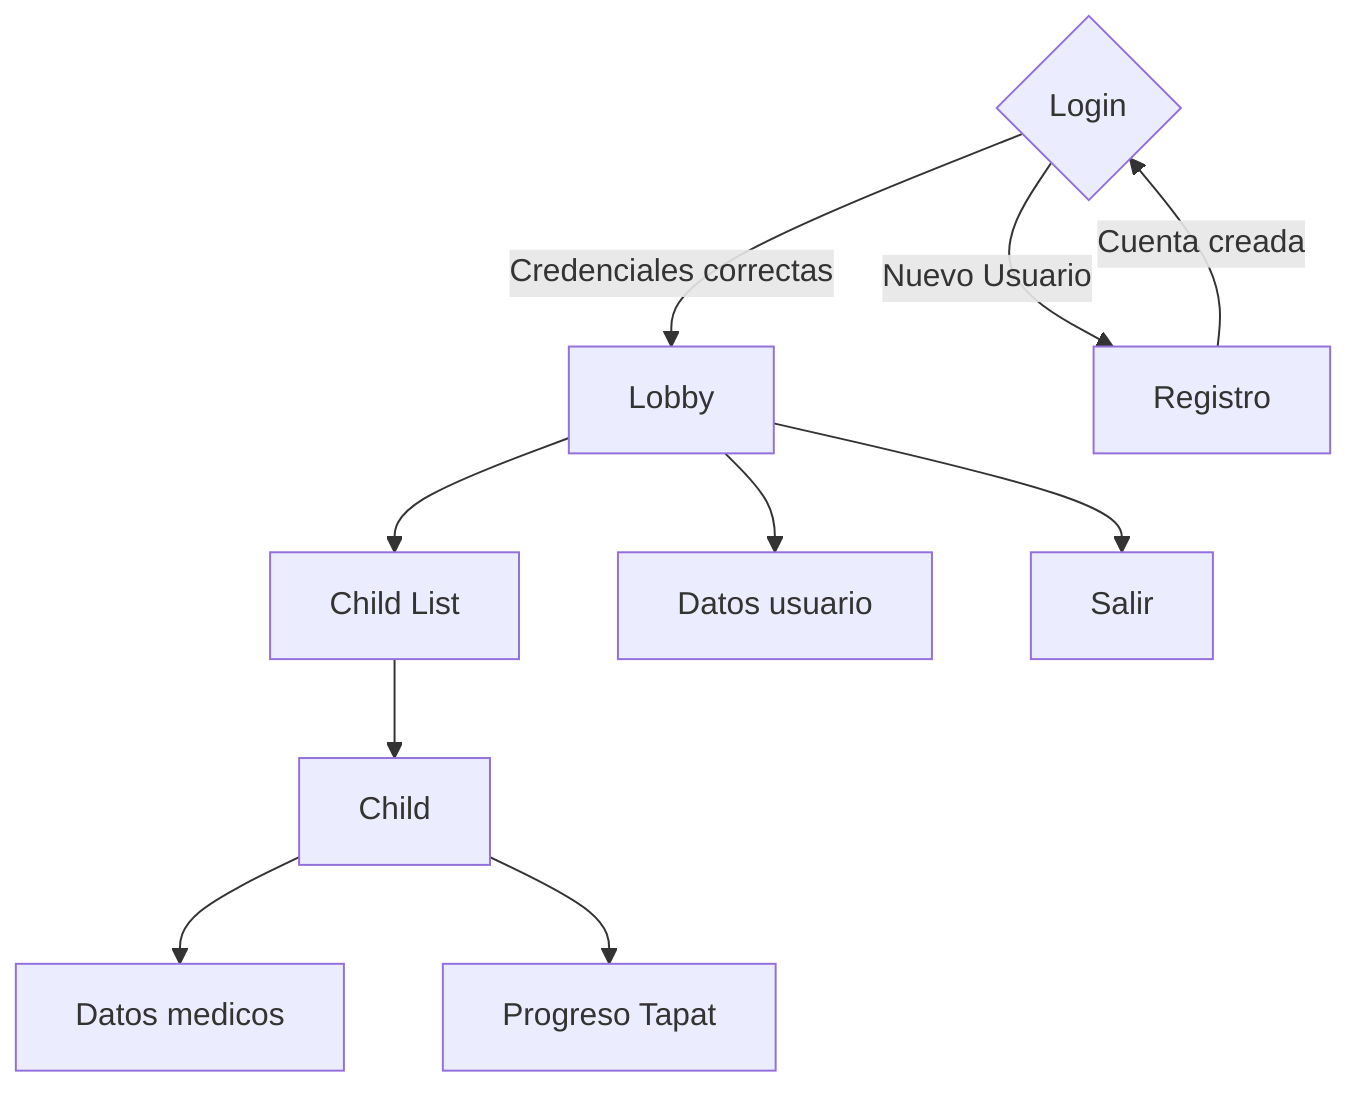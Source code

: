 flowchart TB;
    B{Login}
    B --> |Credenciales correctas|D[Lobby]
    B --> |Nuevo Usuario|C[Registro] --> |Cuenta creada|B
    D --> E[Child List]
    D --> R[Datos usuario]
    D --> Salir
    E --> F[Child]
    F --> K[Datos medicos]
    F --> L[Progreso Tapat]